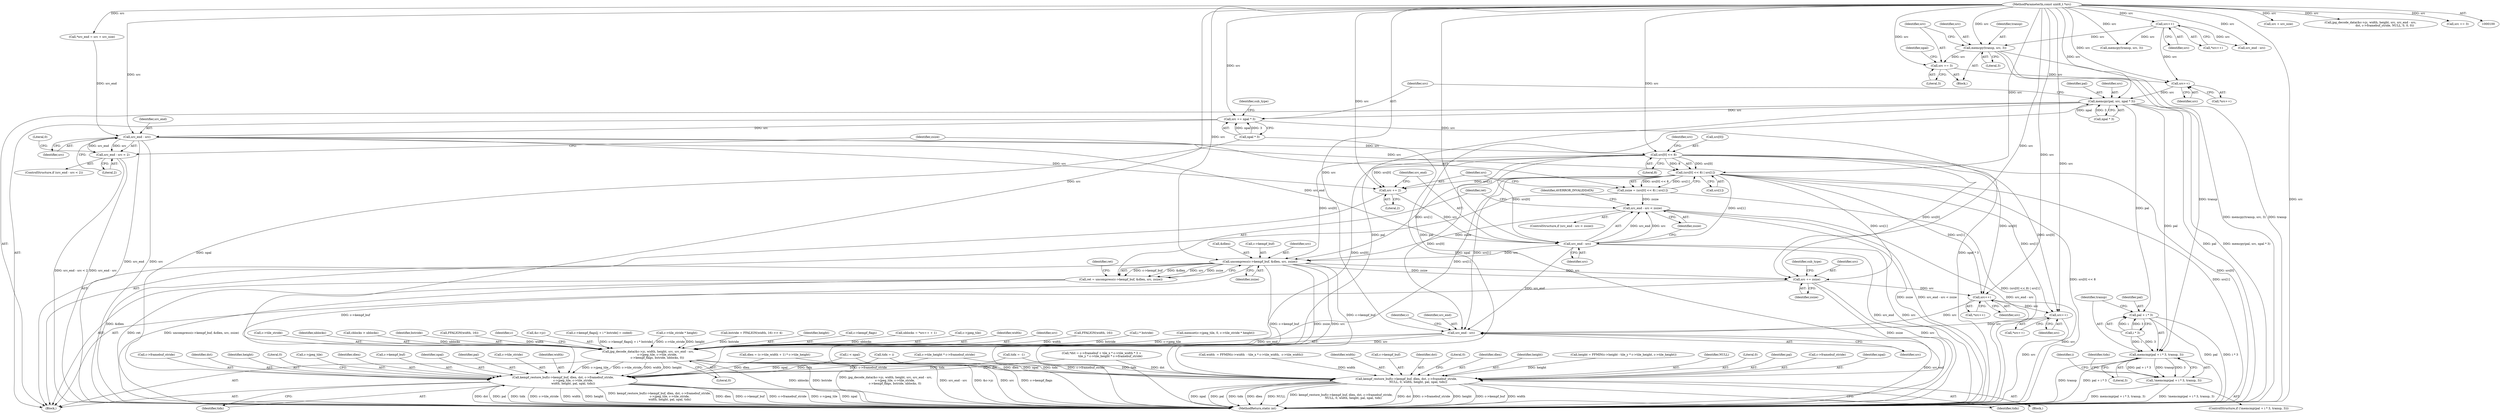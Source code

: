 digraph "0_FFmpeg_2960576378d17d71cc8dccc926352ce568b5eec1@API" {
"1000295" [label="(Call,memcpy(transp, src, 3))"];
"1000210" [label="(Call,src++)"];
"1000104" [label="(MethodParameterIn,const uint8_t *src)"];
"1000299" [label="(Call,src += 3)"];
"1000306" [label="(Call,src++)"];
"1000309" [label="(Call,memcpy(pal, src, npal * 3))"];
"1000315" [label="(Call,src += npal * 3)"];
"1000352" [label="(Call,src_end - src)"];
"1000351" [label="(Call,src_end - src < 2)"];
"1000361" [label="(Call,src[0] << 8)"];
"1000360" [label="(Call,(src[0] << 8) | src[1])"];
"1000358" [label="(Call,zsize = (src[0] << 8) | src[1])"];
"1000373" [label="(Call,src_end - src < zsize)"];
"1000382" [label="(Call,uncompress(c->kempf_buf, &dlen, src, zsize))"];
"1000380" [label="(Call,ret = uncompress(c->kempf_buf, &dlen, src, zsize))"];
"1000394" [label="(Call,src += zsize)"];
"1000424" [label="(Call,src++)"];
"1000475" [label="(Call,src++)"];
"1000528" [label="(Call,src_end - src)"];
"1000520" [label="(Call,jpg_decode_data(&c->jc, width, height, src, src_end - src,\n                    c->jpeg_tile, c->tile_stride,\n                    c->kempf_flags, bstride, nblocks, 0))"];
"1000543" [label="(Call,kempf_restore_buf(c->kempf_buf, dlen, dst, c->framebuf_stride,\n                      c->jpeg_tile, c->tile_stride,\n                      width, height, pal, npal, tidx))"];
"1000402" [label="(Call,kempf_restore_buf(c->kempf_buf, dlen, dst, c->framebuf_stride,\n                          NULL, 0, width, height, pal, npal, tidx))"];
"1000369" [label="(Call,src += 2)"];
"1000374" [label="(Call,src_end - src)"];
"1000337" [label="(Call,memcmp(pal + i * 3, transp, 3))"];
"1000336" [label="(Call,!memcmp(pal + i * 3, transp, 3))"];
"1000338" [label="(Call,pal + i * 3)"];
"1000177" [label="(Call,width  = FFMIN(c->width  - tile_x * c->tile_width,  c->tile_width))"];
"1000541" [label="(Identifier,nblocks)"];
"1000355" [label="(Literal,2)"];
"1000383" [label="(Call,c->kempf_buf)"];
"1000494" [label="(Call,cblocks > nblocks)"];
"1000347" [label="(Identifier,tidx)"];
"1000322" [label="(Identifier,sub_type)"];
"1000547" [label="(Identifier,dlen)"];
"1000540" [label="(Identifier,bstride)"];
"1000544" [label="(Call,c->kempf_buf)"];
"1000344" [label="(Literal,3)"];
"1000543" [label="(Call,kempf_restore_buf(c->kempf_buf, dlen, dst, c->framebuf_stride,\n                      c->jpeg_tile, c->tile_stride,\n                      width, height, pal, npal, tidx))"];
"1000433" [label="(Call,FFALIGN(width, 16))"];
"1000545" [label="(Identifier,c)"];
"1000210" [label="(Call,src++)"];
"1000521" [label="(Call,&c->jc)"];
"1000499" [label="(Call,c->kempf_flags[j + i * bstride] = coded)"];
"1000413" [label="(Identifier,width)"];
"1000129" [label="(Call,dlen = (c->tile_width + 1) * c->tile_height)"];
"1000123" [label="(Call,src + src_size)"];
"1000370" [label="(Identifier,src)"];
"1000305" [label="(Call,*src++)"];
"1000337" [label="(Call,memcmp(pal + i * 3, transp, 3))"];
"1000309" [label="(Call,memcpy(pal, src, npal * 3))"];
"1000317" [label="(Call,npal * 3)"];
"1000333" [label="(Identifier,i)"];
"1000424" [label="(Call,src++)"];
"1000530" [label="(Identifier,src)"];
"1000561" [label="(Identifier,npal)"];
"1000371" [label="(Literal,2)"];
"1000271" [label="(Call,jpg_decode_data(&c->jc, width, height, src, src_end - src,\n                               dst, c->framebuf_stride, NULL, 0, 0, 0))"];
"1000316" [label="(Identifier,src)"];
"1000311" [label="(Identifier,src)"];
"1000381" [label="(Identifier,ret)"];
"1000343" [label="(Identifier,transp)"];
"1000377" [label="(Identifier,zsize)"];
"1000394" [label="(Call,src += zsize)"];
"1000310" [label="(Identifier,pal)"];
"1000403" [label="(Call,c->kempf_buf)"];
"1000227" [label="(Call,src += 3)"];
"1000329" [label="(Call,i < npal)"];
"1000474" [label="(Call,*src++)"];
"1000529" [label="(Identifier,src_end)"];
"1000303" [label="(Identifier,npal)"];
"1000560" [label="(Identifier,pal)"];
"1000407" [label="(Identifier,dst)"];
"1000419" [label="(Literal,0)"];
"1000352" [label="(Call,src_end - src)"];
"1000335" [label="(ControlStructure,if (!memcmp(pal + i * 3, transp, 3)))"];
"1000476" [label="(Identifier,src)"];
"1000555" [label="(Call,c->tile_stride)"];
"1000358" [label="(Call,zsize = (src[0] << 8) | src[1])"];
"1000406" [label="(Identifier,dlen)"];
"1000430" [label="(Call,bstride = FFALIGN(width, 16) >> 4)"];
"1000475" [label="(Call,src++)"];
"1000526" [label="(Identifier,height)"];
"1000367" [label="(Identifier,src)"];
"1000376" [label="(Identifier,src)"];
"1000532" [label="(Identifier,c)"];
"1000301" [label="(Literal,3)"];
"1000106" [label="(Block,)"];
"1000389" [label="(Identifier,zsize)"];
"1000558" [label="(Identifier,width)"];
"1000380" [label="(Call,ret = uncompress(c->kempf_buf, &dlen, src, zsize))"];
"1000395" [label="(Identifier,src)"];
"1000307" [label="(Identifier,src)"];
"1000414" [label="(Identifier,height)"];
"1000148" [label="(Call,*dst = c->framebuf + tile_x * c->tile_width * 3 +\n                   tile_y * c->tile_height * c->framebuf_stride)"];
"1000375" [label="(Identifier,src_end)"];
"1000192" [label="(Call,height = FFMIN(c->height - tile_y * c->tile_height, c->tile_height))"];
"1000542" [label="(Literal,0)"];
"1000565" [label="(MethodReturn,static int)"];
"1000520" [label="(Call,jpg_decode_data(&c->jc, width, height, src, src_end - src,\n                    c->jpeg_tile, c->tile_stride,\n                    c->kempf_flags, bstride, nblocks, 0))"];
"1000315" [label="(Call,src += npal * 3)"];
"1000306" [label="(Call,src++)"];
"1000362" [label="(Call,src[0])"];
"1000379" [label="(Identifier,AVERROR_INVALIDDATA)"];
"1000366" [label="(Call,src[1])"];
"1000411" [label="(Identifier,NULL)"];
"1000339" [label="(Identifier,pal)"];
"1000537" [label="(Call,c->kempf_flags)"];
"1000391" [label="(Identifier,ret)"];
"1000121" [label="(Call,*src_end = src + src_size)"];
"1000549" [label="(Call,c->framebuf_stride)"];
"1000548" [label="(Identifier,dst)"];
"1000295" [label="(Call,memcpy(transp, src, 3))"];
"1000351" [label="(Call,src_end - src < 2)"];
"1000412" [label="(Literal,0)"];
"1000360" [label="(Call,(src[0] << 8) | src[1])"];
"1000423" [label="(Call,*src++)"];
"1000417" [label="(Identifier,tidx)"];
"1000420" [label="(Call,nblocks = *src++ + 1)"];
"1000350" [label="(ControlStructure,if (src_end - src < 2))"];
"1000382" [label="(Call,uncompress(c->kempf_buf, &dlen, src, zsize))"];
"1000399" [label="(Identifier,sub_type)"];
"1000297" [label="(Identifier,src)"];
"1000298" [label="(Literal,3)"];
"1000300" [label="(Identifier,src)"];
"1000346" [label="(Call,tidx = i)"];
"1000531" [label="(Call,c->jpeg_tile)"];
"1000164" [label="(Call,c->tile_height * c->framebuf_stride)"];
"1000401" [label="(Block,)"];
"1000357" [label="(Literal,0)"];
"1000299" [label="(Call,src += 3)"];
"1000223" [label="(Call,memcpy(transp, src, 3))"];
"1000373" [label="(Call,src_end - src < zsize)"];
"1000296" [label="(Identifier,transp)"];
"1000525" [label="(Identifier,width)"];
"1000559" [label="(Identifier,height)"];
"1000113" [label="(Call,tidx = -1)"];
"1000415" [label="(Identifier,pal)"];
"1000388" [label="(Identifier,src)"];
"1000562" [label="(Identifier,tidx)"];
"1000365" [label="(Literal,8)"];
"1000527" [label="(Identifier,src)"];
"1000336" [label="(Call,!memcmp(pal + i * 3, transp, 3))"];
"1000386" [label="(Call,&dlen)"];
"1000361" [label="(Call,src[0] << 8)"];
"1000279" [label="(Call,src_end - src)"];
"1000564" [label="(Literal,0)"];
"1000408" [label="(Call,c->framebuf_stride)"];
"1000461" [label="(Call,FFALIGN(width, 16))"];
"1000354" [label="(Identifier,src)"];
"1000294" [label="(Block,)"];
"1000209" [label="(Call,*src++)"];
"1000338" [label="(Call,pal + i * 3)"];
"1000425" [label="(Identifier,src)"];
"1000369" [label="(Call,src += 2)"];
"1000374" [label="(Call,src_end - src)"];
"1000372" [label="(ControlStructure,if (src_end - src < zsize))"];
"1000506" [label="(Call,i * bstride)"];
"1000396" [label="(Identifier,zsize)"];
"1000312" [label="(Call,npal * 3)"];
"1000510" [label="(Call,memset(c->jpeg_tile, 0, c->tile_stride * height))"];
"1000340" [label="(Call,i * 3)"];
"1000402" [label="(Call,kempf_restore_buf(c->kempf_buf, dlen, dst, c->framebuf_stride,\n                          NULL, 0, width, height, pal, npal, tidx))"];
"1000416" [label="(Identifier,npal)"];
"1000552" [label="(Call,c->jpeg_tile)"];
"1000104" [label="(MethodParameterIn,const uint8_t *src)"];
"1000359" [label="(Identifier,zsize)"];
"1000353" [label="(Identifier,src_end)"];
"1000515" [label="(Call,c->tile_stride * height)"];
"1000528" [label="(Call,src_end - src)"];
"1000534" [label="(Call,c->tile_stride)"];
"1000211" [label="(Identifier,src)"];
"1000295" -> "1000294"  [label="AST: "];
"1000295" -> "1000298"  [label="CFG: "];
"1000296" -> "1000295"  [label="AST: "];
"1000297" -> "1000295"  [label="AST: "];
"1000298" -> "1000295"  [label="AST: "];
"1000300" -> "1000295"  [label="CFG: "];
"1000295" -> "1000565"  [label="DDG: transp"];
"1000295" -> "1000565"  [label="DDG: memcpy(transp, src, 3)"];
"1000210" -> "1000295"  [label="DDG: src"];
"1000104" -> "1000295"  [label="DDG: src"];
"1000295" -> "1000299"  [label="DDG: src"];
"1000295" -> "1000337"  [label="DDG: transp"];
"1000210" -> "1000209"  [label="AST: "];
"1000210" -> "1000211"  [label="CFG: "];
"1000211" -> "1000210"  [label="AST: "];
"1000209" -> "1000210"  [label="CFG: "];
"1000104" -> "1000210"  [label="DDG: src"];
"1000210" -> "1000223"  [label="DDG: src"];
"1000210" -> "1000279"  [label="DDG: src"];
"1000210" -> "1000306"  [label="DDG: src"];
"1000104" -> "1000100"  [label="AST: "];
"1000104" -> "1000565"  [label="DDG: src"];
"1000104" -> "1000121"  [label="DDG: src"];
"1000104" -> "1000123"  [label="DDG: src"];
"1000104" -> "1000223"  [label="DDG: src"];
"1000104" -> "1000227"  [label="DDG: src"];
"1000104" -> "1000271"  [label="DDG: src"];
"1000104" -> "1000279"  [label="DDG: src"];
"1000104" -> "1000299"  [label="DDG: src"];
"1000104" -> "1000306"  [label="DDG: src"];
"1000104" -> "1000309"  [label="DDG: src"];
"1000104" -> "1000315"  [label="DDG: src"];
"1000104" -> "1000352"  [label="DDG: src"];
"1000104" -> "1000361"  [label="DDG: src"];
"1000104" -> "1000360"  [label="DDG: src"];
"1000104" -> "1000369"  [label="DDG: src"];
"1000104" -> "1000374"  [label="DDG: src"];
"1000104" -> "1000382"  [label="DDG: src"];
"1000104" -> "1000394"  [label="DDG: src"];
"1000104" -> "1000424"  [label="DDG: src"];
"1000104" -> "1000475"  [label="DDG: src"];
"1000104" -> "1000520"  [label="DDG: src"];
"1000104" -> "1000528"  [label="DDG: src"];
"1000299" -> "1000294"  [label="AST: "];
"1000299" -> "1000301"  [label="CFG: "];
"1000300" -> "1000299"  [label="AST: "];
"1000301" -> "1000299"  [label="AST: "];
"1000303" -> "1000299"  [label="CFG: "];
"1000299" -> "1000306"  [label="DDG: src"];
"1000306" -> "1000305"  [label="AST: "];
"1000306" -> "1000307"  [label="CFG: "];
"1000307" -> "1000306"  [label="AST: "];
"1000305" -> "1000306"  [label="CFG: "];
"1000306" -> "1000309"  [label="DDG: src"];
"1000309" -> "1000106"  [label="AST: "];
"1000309" -> "1000312"  [label="CFG: "];
"1000310" -> "1000309"  [label="AST: "];
"1000311" -> "1000309"  [label="AST: "];
"1000312" -> "1000309"  [label="AST: "];
"1000316" -> "1000309"  [label="CFG: "];
"1000309" -> "1000565"  [label="DDG: pal"];
"1000309" -> "1000565"  [label="DDG: memcpy(pal, src, npal * 3)"];
"1000312" -> "1000309"  [label="DDG: npal"];
"1000312" -> "1000309"  [label="DDG: 3"];
"1000309" -> "1000315"  [label="DDG: src"];
"1000309" -> "1000337"  [label="DDG: pal"];
"1000309" -> "1000338"  [label="DDG: pal"];
"1000309" -> "1000402"  [label="DDG: pal"];
"1000309" -> "1000543"  [label="DDG: pal"];
"1000315" -> "1000106"  [label="AST: "];
"1000315" -> "1000317"  [label="CFG: "];
"1000316" -> "1000315"  [label="AST: "];
"1000317" -> "1000315"  [label="AST: "];
"1000322" -> "1000315"  [label="CFG: "];
"1000315" -> "1000565"  [label="DDG: npal * 3"];
"1000317" -> "1000315"  [label="DDG: npal"];
"1000317" -> "1000315"  [label="DDG: 3"];
"1000315" -> "1000352"  [label="DDG: src"];
"1000352" -> "1000351"  [label="AST: "];
"1000352" -> "1000354"  [label="CFG: "];
"1000353" -> "1000352"  [label="AST: "];
"1000354" -> "1000352"  [label="AST: "];
"1000355" -> "1000352"  [label="CFG: "];
"1000352" -> "1000565"  [label="DDG: src_end"];
"1000352" -> "1000565"  [label="DDG: src"];
"1000352" -> "1000351"  [label="DDG: src_end"];
"1000352" -> "1000351"  [label="DDG: src"];
"1000121" -> "1000352"  [label="DDG: src_end"];
"1000352" -> "1000361"  [label="DDG: src"];
"1000352" -> "1000360"  [label="DDG: src"];
"1000352" -> "1000369"  [label="DDG: src"];
"1000352" -> "1000374"  [label="DDG: src_end"];
"1000351" -> "1000350"  [label="AST: "];
"1000351" -> "1000355"  [label="CFG: "];
"1000355" -> "1000351"  [label="AST: "];
"1000357" -> "1000351"  [label="CFG: "];
"1000359" -> "1000351"  [label="CFG: "];
"1000351" -> "1000565"  [label="DDG: src_end - src < 2"];
"1000351" -> "1000565"  [label="DDG: src_end - src"];
"1000361" -> "1000360"  [label="AST: "];
"1000361" -> "1000365"  [label="CFG: "];
"1000362" -> "1000361"  [label="AST: "];
"1000365" -> "1000361"  [label="AST: "];
"1000367" -> "1000361"  [label="CFG: "];
"1000361" -> "1000565"  [label="DDG: src[0]"];
"1000361" -> "1000360"  [label="DDG: src[0]"];
"1000361" -> "1000360"  [label="DDG: 8"];
"1000361" -> "1000369"  [label="DDG: src[0]"];
"1000361" -> "1000374"  [label="DDG: src[0]"];
"1000361" -> "1000382"  [label="DDG: src[0]"];
"1000361" -> "1000394"  [label="DDG: src[0]"];
"1000361" -> "1000424"  [label="DDG: src[0]"];
"1000361" -> "1000475"  [label="DDG: src[0]"];
"1000361" -> "1000520"  [label="DDG: src[0]"];
"1000361" -> "1000528"  [label="DDG: src[0]"];
"1000360" -> "1000358"  [label="AST: "];
"1000360" -> "1000366"  [label="CFG: "];
"1000366" -> "1000360"  [label="AST: "];
"1000358" -> "1000360"  [label="CFG: "];
"1000360" -> "1000565"  [label="DDG: src[0] << 8"];
"1000360" -> "1000565"  [label="DDG: src[1]"];
"1000360" -> "1000358"  [label="DDG: src[0] << 8"];
"1000360" -> "1000358"  [label="DDG: src[1]"];
"1000360" -> "1000369"  [label="DDG: src[1]"];
"1000360" -> "1000374"  [label="DDG: src[1]"];
"1000360" -> "1000382"  [label="DDG: src[1]"];
"1000360" -> "1000394"  [label="DDG: src[1]"];
"1000360" -> "1000424"  [label="DDG: src[1]"];
"1000360" -> "1000475"  [label="DDG: src[1]"];
"1000360" -> "1000520"  [label="DDG: src[1]"];
"1000360" -> "1000528"  [label="DDG: src[1]"];
"1000358" -> "1000106"  [label="AST: "];
"1000359" -> "1000358"  [label="AST: "];
"1000370" -> "1000358"  [label="CFG: "];
"1000358" -> "1000565"  [label="DDG: (src[0] << 8) | src[1]"];
"1000358" -> "1000373"  [label="DDG: zsize"];
"1000373" -> "1000372"  [label="AST: "];
"1000373" -> "1000377"  [label="CFG: "];
"1000374" -> "1000373"  [label="AST: "];
"1000377" -> "1000373"  [label="AST: "];
"1000379" -> "1000373"  [label="CFG: "];
"1000381" -> "1000373"  [label="CFG: "];
"1000373" -> "1000565"  [label="DDG: zsize"];
"1000373" -> "1000565"  [label="DDG: src_end - src < zsize"];
"1000373" -> "1000565"  [label="DDG: src_end - src"];
"1000374" -> "1000373"  [label="DDG: src_end"];
"1000374" -> "1000373"  [label="DDG: src"];
"1000373" -> "1000382"  [label="DDG: zsize"];
"1000382" -> "1000380"  [label="AST: "];
"1000382" -> "1000389"  [label="CFG: "];
"1000383" -> "1000382"  [label="AST: "];
"1000386" -> "1000382"  [label="AST: "];
"1000388" -> "1000382"  [label="AST: "];
"1000389" -> "1000382"  [label="AST: "];
"1000380" -> "1000382"  [label="CFG: "];
"1000382" -> "1000565"  [label="DDG: c->kempf_buf"];
"1000382" -> "1000565"  [label="DDG: zsize"];
"1000382" -> "1000565"  [label="DDG: src"];
"1000382" -> "1000565"  [label="DDG: &dlen"];
"1000382" -> "1000380"  [label="DDG: c->kempf_buf"];
"1000382" -> "1000380"  [label="DDG: &dlen"];
"1000382" -> "1000380"  [label="DDG: src"];
"1000382" -> "1000380"  [label="DDG: zsize"];
"1000374" -> "1000382"  [label="DDG: src"];
"1000382" -> "1000394"  [label="DDG: zsize"];
"1000382" -> "1000394"  [label="DDG: src"];
"1000382" -> "1000402"  [label="DDG: c->kempf_buf"];
"1000382" -> "1000543"  [label="DDG: c->kempf_buf"];
"1000380" -> "1000106"  [label="AST: "];
"1000381" -> "1000380"  [label="AST: "];
"1000391" -> "1000380"  [label="CFG: "];
"1000380" -> "1000565"  [label="DDG: uncompress(c->kempf_buf, &dlen, src, zsize)"];
"1000380" -> "1000565"  [label="DDG: ret"];
"1000394" -> "1000106"  [label="AST: "];
"1000394" -> "1000396"  [label="CFG: "];
"1000395" -> "1000394"  [label="AST: "];
"1000396" -> "1000394"  [label="AST: "];
"1000399" -> "1000394"  [label="CFG: "];
"1000394" -> "1000565"  [label="DDG: zsize"];
"1000394" -> "1000565"  [label="DDG: src"];
"1000394" -> "1000424"  [label="DDG: src"];
"1000424" -> "1000423"  [label="AST: "];
"1000424" -> "1000425"  [label="CFG: "];
"1000425" -> "1000424"  [label="AST: "];
"1000423" -> "1000424"  [label="CFG: "];
"1000424" -> "1000565"  [label="DDG: src"];
"1000424" -> "1000475"  [label="DDG: src"];
"1000424" -> "1000528"  [label="DDG: src"];
"1000475" -> "1000474"  [label="AST: "];
"1000475" -> "1000476"  [label="CFG: "];
"1000476" -> "1000475"  [label="AST: "];
"1000474" -> "1000475"  [label="CFG: "];
"1000475" -> "1000565"  [label="DDG: src"];
"1000475" -> "1000528"  [label="DDG: src"];
"1000528" -> "1000520"  [label="AST: "];
"1000528" -> "1000530"  [label="CFG: "];
"1000529" -> "1000528"  [label="AST: "];
"1000530" -> "1000528"  [label="AST: "];
"1000532" -> "1000528"  [label="CFG: "];
"1000528" -> "1000565"  [label="DDG: src_end"];
"1000528" -> "1000520"  [label="DDG: src"];
"1000528" -> "1000520"  [label="DDG: src_end"];
"1000374" -> "1000528"  [label="DDG: src_end"];
"1000520" -> "1000106"  [label="AST: "];
"1000520" -> "1000542"  [label="CFG: "];
"1000521" -> "1000520"  [label="AST: "];
"1000525" -> "1000520"  [label="AST: "];
"1000526" -> "1000520"  [label="AST: "];
"1000527" -> "1000520"  [label="AST: "];
"1000531" -> "1000520"  [label="AST: "];
"1000534" -> "1000520"  [label="AST: "];
"1000537" -> "1000520"  [label="AST: "];
"1000540" -> "1000520"  [label="AST: "];
"1000541" -> "1000520"  [label="AST: "];
"1000542" -> "1000520"  [label="AST: "];
"1000545" -> "1000520"  [label="CFG: "];
"1000520" -> "1000565"  [label="DDG: bstride"];
"1000520" -> "1000565"  [label="DDG: jpg_decode_data(&c->jc, width, height, src, src_end - src,\n                    c->jpeg_tile, c->tile_stride,\n                    c->kempf_flags, bstride, nblocks, 0)"];
"1000520" -> "1000565"  [label="DDG: src_end - src"];
"1000520" -> "1000565"  [label="DDG: &c->jc"];
"1000520" -> "1000565"  [label="DDG: src"];
"1000520" -> "1000565"  [label="DDG: c->kempf_flags"];
"1000520" -> "1000565"  [label="DDG: nblocks"];
"1000433" -> "1000520"  [label="DDG: width"];
"1000461" -> "1000520"  [label="DDG: width"];
"1000515" -> "1000520"  [label="DDG: height"];
"1000515" -> "1000520"  [label="DDG: c->tile_stride"];
"1000510" -> "1000520"  [label="DDG: c->jpeg_tile"];
"1000499" -> "1000520"  [label="DDG: c->kempf_flags[j + i * bstride]"];
"1000430" -> "1000520"  [label="DDG: bstride"];
"1000506" -> "1000520"  [label="DDG: bstride"];
"1000494" -> "1000520"  [label="DDG: nblocks"];
"1000420" -> "1000520"  [label="DDG: nblocks"];
"1000520" -> "1000543"  [label="DDG: c->jpeg_tile"];
"1000520" -> "1000543"  [label="DDG: c->tile_stride"];
"1000520" -> "1000543"  [label="DDG: width"];
"1000520" -> "1000543"  [label="DDG: height"];
"1000543" -> "1000106"  [label="AST: "];
"1000543" -> "1000562"  [label="CFG: "];
"1000544" -> "1000543"  [label="AST: "];
"1000547" -> "1000543"  [label="AST: "];
"1000548" -> "1000543"  [label="AST: "];
"1000549" -> "1000543"  [label="AST: "];
"1000552" -> "1000543"  [label="AST: "];
"1000555" -> "1000543"  [label="AST: "];
"1000558" -> "1000543"  [label="AST: "];
"1000559" -> "1000543"  [label="AST: "];
"1000560" -> "1000543"  [label="AST: "];
"1000561" -> "1000543"  [label="AST: "];
"1000562" -> "1000543"  [label="AST: "];
"1000564" -> "1000543"  [label="CFG: "];
"1000543" -> "1000565"  [label="DDG: dst"];
"1000543" -> "1000565"  [label="DDG: pal"];
"1000543" -> "1000565"  [label="DDG: tidx"];
"1000543" -> "1000565"  [label="DDG: c->tile_stride"];
"1000543" -> "1000565"  [label="DDG: width"];
"1000543" -> "1000565"  [label="DDG: height"];
"1000543" -> "1000565"  [label="DDG: kempf_restore_buf(c->kempf_buf, dlen, dst, c->framebuf_stride,\n                      c->jpeg_tile, c->tile_stride,\n                      width, height, pal, npal, tidx)"];
"1000543" -> "1000565"  [label="DDG: dlen"];
"1000543" -> "1000565"  [label="DDG: c->kempf_buf"];
"1000543" -> "1000565"  [label="DDG: c->framebuf_stride"];
"1000543" -> "1000565"  [label="DDG: c->jpeg_tile"];
"1000543" -> "1000565"  [label="DDG: npal"];
"1000129" -> "1000543"  [label="DDG: dlen"];
"1000148" -> "1000543"  [label="DDG: dst"];
"1000164" -> "1000543"  [label="DDG: c->framebuf_stride"];
"1000329" -> "1000543"  [label="DDG: npal"];
"1000317" -> "1000543"  [label="DDG: npal"];
"1000113" -> "1000543"  [label="DDG: tidx"];
"1000346" -> "1000543"  [label="DDG: tidx"];
"1000402" -> "1000401"  [label="AST: "];
"1000402" -> "1000417"  [label="CFG: "];
"1000403" -> "1000402"  [label="AST: "];
"1000406" -> "1000402"  [label="AST: "];
"1000407" -> "1000402"  [label="AST: "];
"1000408" -> "1000402"  [label="AST: "];
"1000411" -> "1000402"  [label="AST: "];
"1000412" -> "1000402"  [label="AST: "];
"1000413" -> "1000402"  [label="AST: "];
"1000414" -> "1000402"  [label="AST: "];
"1000415" -> "1000402"  [label="AST: "];
"1000416" -> "1000402"  [label="AST: "];
"1000417" -> "1000402"  [label="AST: "];
"1000419" -> "1000402"  [label="CFG: "];
"1000402" -> "1000565"  [label="DDG: NULL"];
"1000402" -> "1000565"  [label="DDG: kempf_restore_buf(c->kempf_buf, dlen, dst, c->framebuf_stride,\n                          NULL, 0, width, height, pal, npal, tidx)"];
"1000402" -> "1000565"  [label="DDG: dst"];
"1000402" -> "1000565"  [label="DDG: c->framebuf_stride"];
"1000402" -> "1000565"  [label="DDG: height"];
"1000402" -> "1000565"  [label="DDG: c->kempf_buf"];
"1000402" -> "1000565"  [label="DDG: width"];
"1000402" -> "1000565"  [label="DDG: npal"];
"1000402" -> "1000565"  [label="DDG: pal"];
"1000402" -> "1000565"  [label="DDG: tidx"];
"1000402" -> "1000565"  [label="DDG: dlen"];
"1000129" -> "1000402"  [label="DDG: dlen"];
"1000148" -> "1000402"  [label="DDG: dst"];
"1000164" -> "1000402"  [label="DDG: c->framebuf_stride"];
"1000177" -> "1000402"  [label="DDG: width"];
"1000192" -> "1000402"  [label="DDG: height"];
"1000329" -> "1000402"  [label="DDG: npal"];
"1000317" -> "1000402"  [label="DDG: npal"];
"1000113" -> "1000402"  [label="DDG: tidx"];
"1000346" -> "1000402"  [label="DDG: tidx"];
"1000369" -> "1000106"  [label="AST: "];
"1000369" -> "1000371"  [label="CFG: "];
"1000370" -> "1000369"  [label="AST: "];
"1000371" -> "1000369"  [label="AST: "];
"1000375" -> "1000369"  [label="CFG: "];
"1000369" -> "1000374"  [label="DDG: src"];
"1000374" -> "1000376"  [label="CFG: "];
"1000375" -> "1000374"  [label="AST: "];
"1000376" -> "1000374"  [label="AST: "];
"1000377" -> "1000374"  [label="CFG: "];
"1000374" -> "1000565"  [label="DDG: src"];
"1000374" -> "1000565"  [label="DDG: src_end"];
"1000337" -> "1000336"  [label="AST: "];
"1000337" -> "1000344"  [label="CFG: "];
"1000338" -> "1000337"  [label="AST: "];
"1000343" -> "1000337"  [label="AST: "];
"1000344" -> "1000337"  [label="AST: "];
"1000336" -> "1000337"  [label="CFG: "];
"1000337" -> "1000565"  [label="DDG: transp"];
"1000337" -> "1000565"  [label="DDG: pal + i * 3"];
"1000337" -> "1000336"  [label="DDG: pal + i * 3"];
"1000337" -> "1000336"  [label="DDG: transp"];
"1000337" -> "1000336"  [label="DDG: 3"];
"1000340" -> "1000337"  [label="DDG: i"];
"1000340" -> "1000337"  [label="DDG: 3"];
"1000336" -> "1000335"  [label="AST: "];
"1000347" -> "1000336"  [label="CFG: "];
"1000333" -> "1000336"  [label="CFG: "];
"1000336" -> "1000565"  [label="DDG: !memcmp(pal + i * 3, transp, 3)"];
"1000336" -> "1000565"  [label="DDG: memcmp(pal + i * 3, transp, 3)"];
"1000338" -> "1000340"  [label="CFG: "];
"1000339" -> "1000338"  [label="AST: "];
"1000340" -> "1000338"  [label="AST: "];
"1000343" -> "1000338"  [label="CFG: "];
"1000338" -> "1000565"  [label="DDG: pal"];
"1000338" -> "1000565"  [label="DDG: i * 3"];
"1000340" -> "1000338"  [label="DDG: i"];
"1000340" -> "1000338"  [label="DDG: 3"];
}
